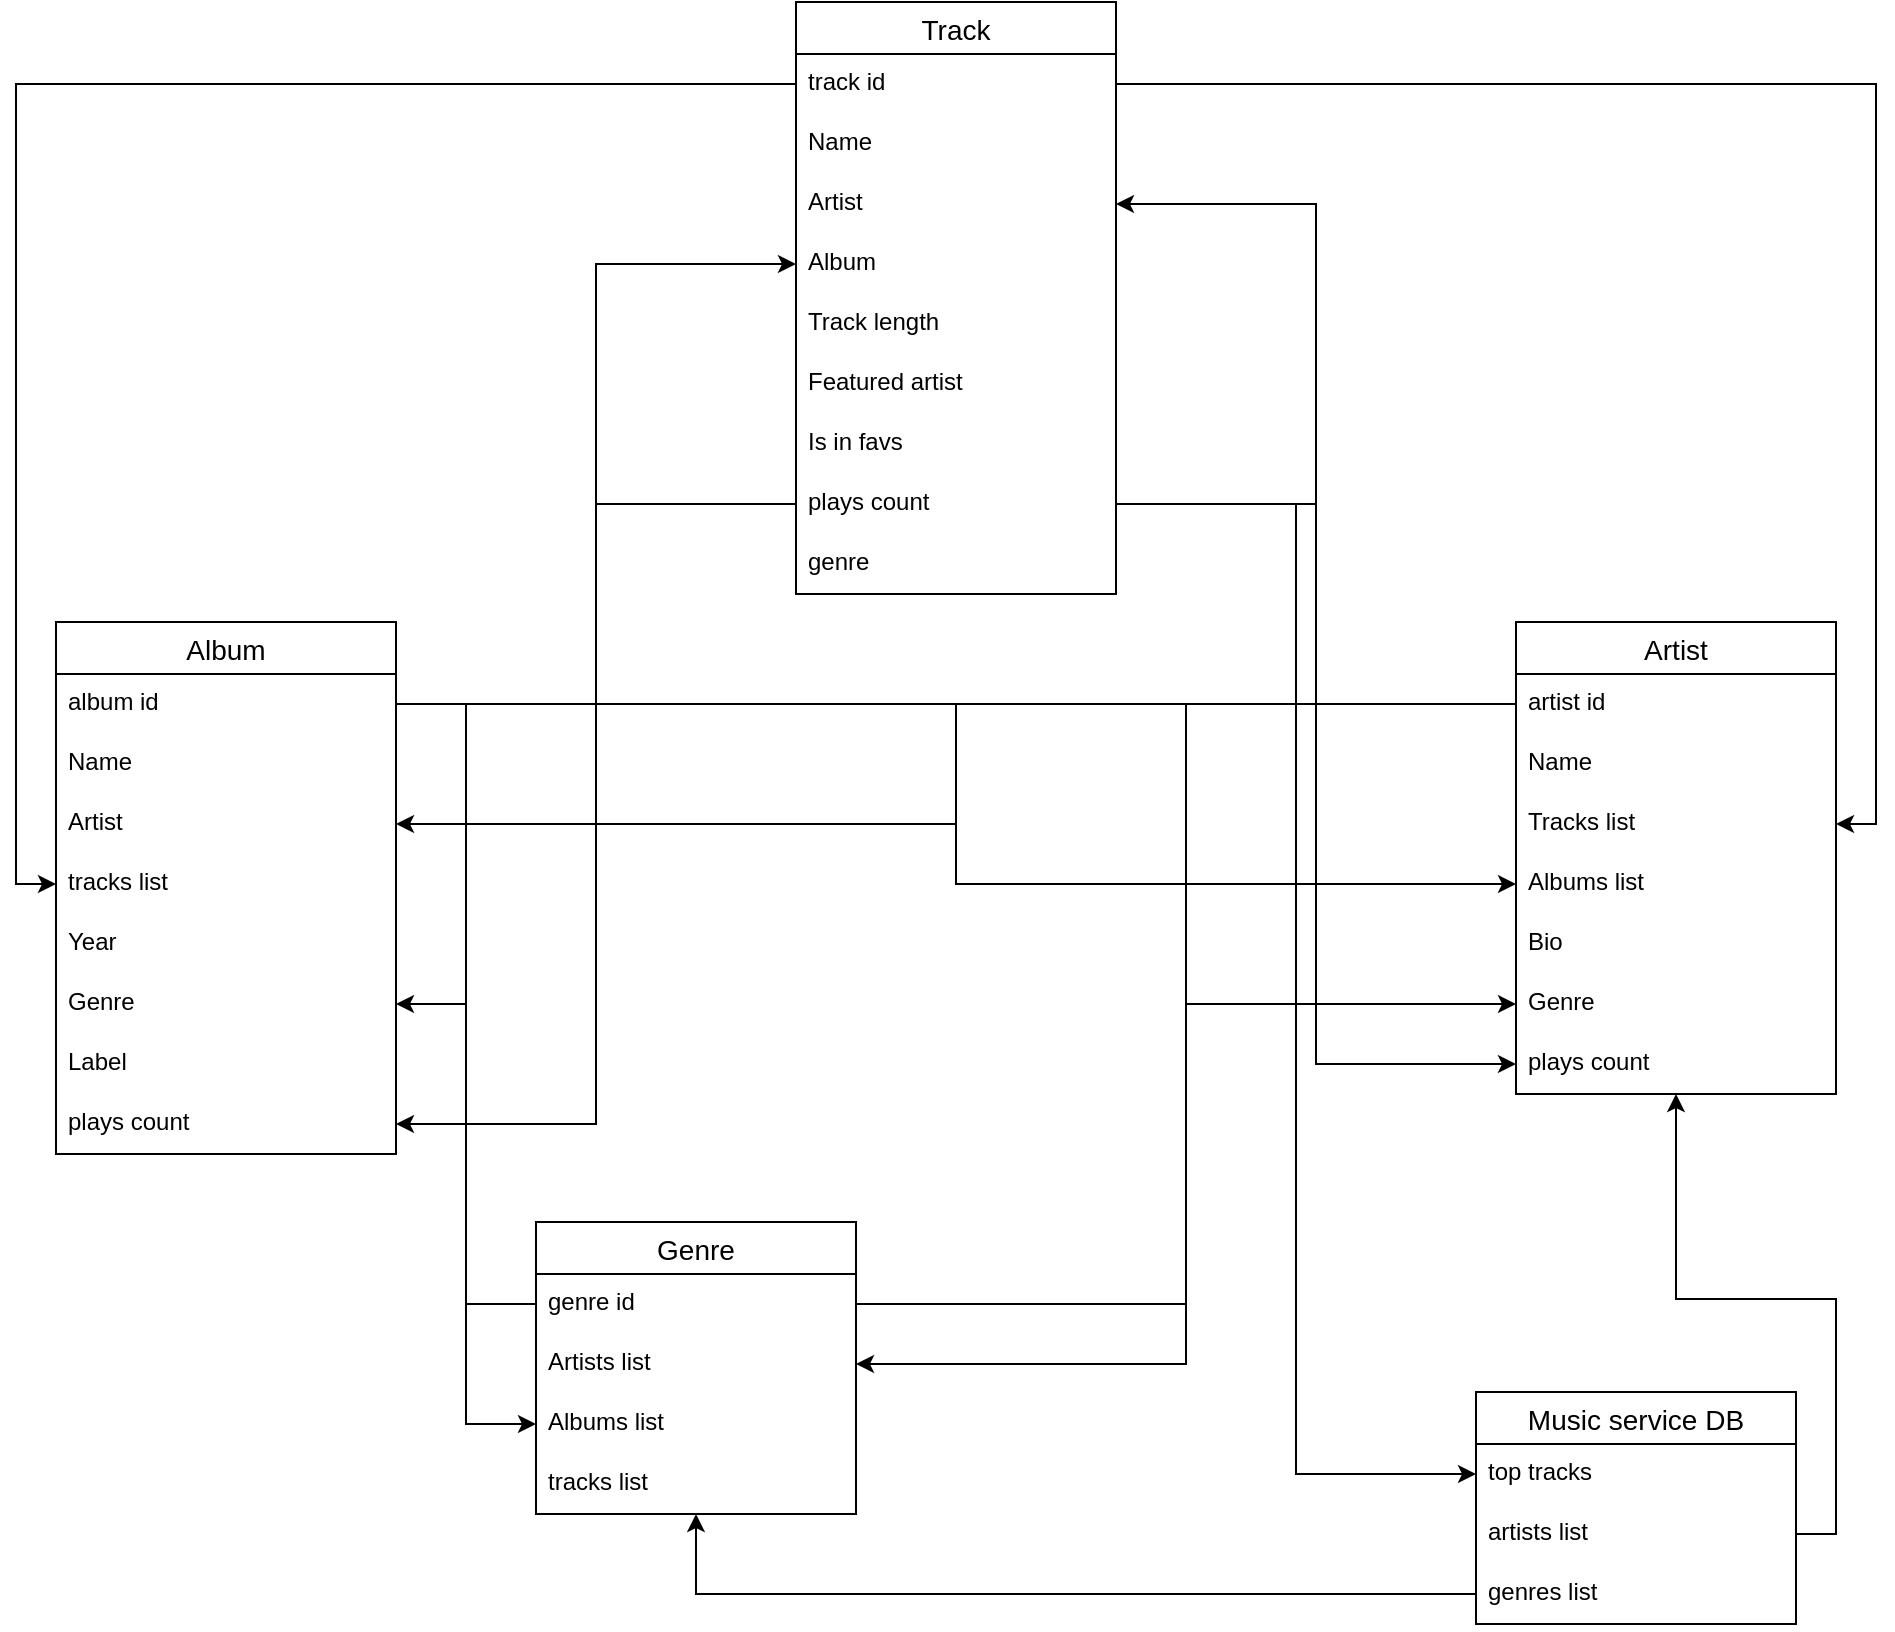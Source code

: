 <mxfile version="13.5.4" type="github"><diagram id="C5RBs43oDa-KdzZeNtuy" name="Page-1"><mxGraphModel dx="2187" dy="2000" grid="1" gridSize="10" guides="1" tooltips="1" connect="1" arrows="1" fold="1" page="1" pageScale="1" pageWidth="827" pageHeight="1169" math="0" shadow="0"><root><mxCell id="WIyWlLk6GJQsqaUBKTNV-0"/><mxCell id="WIyWlLk6GJQsqaUBKTNV-1" parent="WIyWlLk6GJQsqaUBKTNV-0"/><mxCell id="rs-KmSF6cvi5qmxFPcTw-33" style="edgeStyle=orthogonalEdgeStyle;rounded=0;orthogonalLoop=1;jettySize=auto;html=1;" edge="1" parent="WIyWlLk6GJQsqaUBKTNV-1" source="rs-KmSF6cvi5qmxFPcTw-29" target="rs-KmSF6cvi5qmxFPcTw-31"><mxGeometry relative="1" as="geometry"/></mxCell><mxCell id="rs-KmSF6cvi5qmxFPcTw-38" style="edgeStyle=orthogonalEdgeStyle;rounded=0;orthogonalLoop=1;jettySize=auto;html=1;entryX=0;entryY=0.5;entryDx=0;entryDy=0;" edge="1" parent="WIyWlLk6GJQsqaUBKTNV-1" source="rs-KmSF6cvi5qmxFPcTw-29" target="rs-KmSF6cvi5qmxFPcTw-35"><mxGeometry relative="1" as="geometry"/></mxCell><mxCell id="rs-KmSF6cvi5qmxFPcTw-39" style="edgeStyle=orthogonalEdgeStyle;rounded=0;orthogonalLoop=1;jettySize=auto;html=1;" edge="1" parent="WIyWlLk6GJQsqaUBKTNV-1" source="rs-KmSF6cvi5qmxFPcTw-29" target="rs-KmSF6cvi5qmxFPcTw-30"><mxGeometry relative="1" as="geometry"/></mxCell><mxCell id="rs-KmSF6cvi5qmxFPcTw-40" style="edgeStyle=orthogonalEdgeStyle;rounded=0;orthogonalLoop=1;jettySize=auto;html=1;" edge="1" parent="WIyWlLk6GJQsqaUBKTNV-1" source="rs-KmSF6cvi5qmxFPcTw-7" target="rs-KmSF6cvi5qmxFPcTw-4"><mxGeometry relative="1" as="geometry"/></mxCell><mxCell id="rs-KmSF6cvi5qmxFPcTw-41" style="edgeStyle=orthogonalEdgeStyle;rounded=0;orthogonalLoop=1;jettySize=auto;html=1;" edge="1" parent="WIyWlLk6GJQsqaUBKTNV-1" source="rs-KmSF6cvi5qmxFPcTw-18" target="rs-KmSF6cvi5qmxFPcTw-3"><mxGeometry relative="1" as="geometry"/></mxCell><mxCell id="rs-KmSF6cvi5qmxFPcTw-42" style="edgeStyle=orthogonalEdgeStyle;rounded=0;orthogonalLoop=1;jettySize=auto;html=1;" edge="1" parent="WIyWlLk6GJQsqaUBKTNV-1" source="rs-KmSF6cvi5qmxFPcTw-36" target="rs-KmSF6cvi5qmxFPcTw-17"><mxGeometry relative="1" as="geometry"/></mxCell><mxCell id="rs-KmSF6cvi5qmxFPcTw-43" style="edgeStyle=orthogonalEdgeStyle;rounded=0;orthogonalLoop=1;jettySize=auto;html=1;" edge="1" parent="WIyWlLk6GJQsqaUBKTNV-1" source="rs-KmSF6cvi5qmxFPcTw-37" target="rs-KmSF6cvi5qmxFPcTw-24"><mxGeometry relative="1" as="geometry"/></mxCell><mxCell id="rs-KmSF6cvi5qmxFPcTw-44" style="edgeStyle=orthogonalEdgeStyle;rounded=0;orthogonalLoop=1;jettySize=auto;html=1;" edge="1" parent="WIyWlLk6GJQsqaUBKTNV-1" source="rs-KmSF6cvi5qmxFPcTw-25" target="rs-KmSF6cvi5qmxFPcTw-15"><mxGeometry relative="1" as="geometry"/></mxCell><mxCell id="rs-KmSF6cvi5qmxFPcTw-45" style="edgeStyle=orthogonalEdgeStyle;rounded=0;orthogonalLoop=1;jettySize=auto;html=1;" edge="1" parent="WIyWlLk6GJQsqaUBKTNV-1" source="rs-KmSF6cvi5qmxFPcTw-25" target="rs-KmSF6cvi5qmxFPcTw-23"><mxGeometry relative="1" as="geometry"/></mxCell><mxCell id="rs-KmSF6cvi5qmxFPcTw-49" style="edgeStyle=orthogonalEdgeStyle;rounded=0;orthogonalLoop=1;jettySize=auto;html=1;entryX=1;entryY=0.5;entryDx=0;entryDy=0;" edge="1" parent="WIyWlLk6GJQsqaUBKTNV-1" source="rs-KmSF6cvi5qmxFPcTw-1" target="rs-KmSF6cvi5qmxFPcTw-20"><mxGeometry relative="1" as="geometry"/></mxCell><mxCell id="rs-KmSF6cvi5qmxFPcTw-50" style="edgeStyle=orthogonalEdgeStyle;rounded=0;orthogonalLoop=1;jettySize=auto;html=1;" edge="1" parent="WIyWlLk6GJQsqaUBKTNV-1" source="rs-KmSF6cvi5qmxFPcTw-7" target="rs-KmSF6cvi5qmxFPcTw-21"><mxGeometry relative="1" as="geometry"/></mxCell><mxCell id="rs-KmSF6cvi5qmxFPcTw-52" style="edgeStyle=orthogonalEdgeStyle;rounded=0;orthogonalLoop=1;jettySize=auto;html=1;entryX=0;entryY=0.5;entryDx=0;entryDy=0;" edge="1" parent="WIyWlLk6GJQsqaUBKTNV-1" source="rs-KmSF6cvi5qmxFPcTw-1" target="rs-KmSF6cvi5qmxFPcTw-11"><mxGeometry relative="1" as="geometry"/></mxCell><mxCell id="rs-KmSF6cvi5qmxFPcTw-54" style="edgeStyle=orthogonalEdgeStyle;rounded=0;orthogonalLoop=1;jettySize=auto;html=1;" edge="1" parent="WIyWlLk6GJQsqaUBKTNV-1" source="rs-KmSF6cvi5qmxFPcTw-18" target="rs-KmSF6cvi5qmxFPcTw-9"><mxGeometry relative="1" as="geometry"/></mxCell><mxCell id="rs-KmSF6cvi5qmxFPcTw-55" style="edgeStyle=orthogonalEdgeStyle;rounded=0;orthogonalLoop=1;jettySize=auto;html=1;" edge="1" parent="WIyWlLk6GJQsqaUBKTNV-1" source="rs-KmSF6cvi5qmxFPcTw-18" target="rs-KmSF6cvi5qmxFPcTw-26"><mxGeometry relative="1" as="geometry"/></mxCell><mxCell id="rs-KmSF6cvi5qmxFPcTw-56" style="edgeStyle=orthogonalEdgeStyle;rounded=0;orthogonalLoop=1;jettySize=auto;html=1;" edge="1" parent="WIyWlLk6GJQsqaUBKTNV-1" source="rs-KmSF6cvi5qmxFPcTw-7" target="rs-KmSF6cvi5qmxFPcTw-27"><mxGeometry relative="1" as="geometry"/></mxCell><mxCell id="rs-KmSF6cvi5qmxFPcTw-24" value="Genre" style="swimlane;fontStyle=0;childLayout=stackLayout;horizontal=1;startSize=26;horizontalStack=0;resizeParent=1;resizeParentMax=0;resizeLast=0;collapsible=1;marginBottom=0;align=center;fontSize=14;" vertex="1" parent="WIyWlLk6GJQsqaUBKTNV-1"><mxGeometry x="-10" y="500" width="160" height="146" as="geometry"/></mxCell><mxCell id="rs-KmSF6cvi5qmxFPcTw-25" value="genre id" style="text;strokeColor=none;fillColor=none;spacingLeft=4;spacingRight=4;overflow=hidden;rotatable=0;points=[[0,0.5],[1,0.5]];portConstraint=eastwest;fontSize=12;" vertex="1" parent="rs-KmSF6cvi5qmxFPcTw-24"><mxGeometry y="26" width="160" height="30" as="geometry"/></mxCell><mxCell id="rs-KmSF6cvi5qmxFPcTw-26" value="Artists list" style="text;strokeColor=none;fillColor=none;spacingLeft=4;spacingRight=4;overflow=hidden;rotatable=0;points=[[0,0.5],[1,0.5]];portConstraint=eastwest;fontSize=12;" vertex="1" parent="rs-KmSF6cvi5qmxFPcTw-24"><mxGeometry y="56" width="160" height="30" as="geometry"/></mxCell><mxCell id="rs-KmSF6cvi5qmxFPcTw-27" value="Albums list" style="text;strokeColor=none;fillColor=none;spacingLeft=4;spacingRight=4;overflow=hidden;rotatable=0;points=[[0,0.5],[1,0.5]];portConstraint=eastwest;fontSize=12;" vertex="1" parent="rs-KmSF6cvi5qmxFPcTw-24"><mxGeometry y="86" width="160" height="30" as="geometry"/></mxCell><mxCell id="rs-KmSF6cvi5qmxFPcTw-28" value="tracks list" style="text;strokeColor=none;fillColor=none;spacingLeft=4;spacingRight=4;overflow=hidden;rotatable=0;points=[[0,0.5],[1,0.5]];portConstraint=eastwest;fontSize=12;" vertex="1" parent="rs-KmSF6cvi5qmxFPcTw-24"><mxGeometry y="116" width="160" height="30" as="geometry"/></mxCell><mxCell id="rs-KmSF6cvi5qmxFPcTw-6" value="Album" style="swimlane;fontStyle=0;childLayout=stackLayout;horizontal=1;startSize=26;horizontalStack=0;resizeParent=1;resizeParentMax=0;resizeLast=0;collapsible=1;marginBottom=0;align=center;fontSize=14;" vertex="1" parent="WIyWlLk6GJQsqaUBKTNV-1"><mxGeometry x="-250" y="200" width="170" height="266" as="geometry"/></mxCell><mxCell id="rs-KmSF6cvi5qmxFPcTw-7" value="album id" style="text;strokeColor=none;fillColor=none;spacingLeft=4;spacingRight=4;overflow=hidden;rotatable=0;points=[[0,0.5],[1,0.5]];portConstraint=eastwest;fontSize=12;" vertex="1" parent="rs-KmSF6cvi5qmxFPcTw-6"><mxGeometry y="26" width="170" height="30" as="geometry"/></mxCell><mxCell id="rs-KmSF6cvi5qmxFPcTw-8" value="Name" style="text;strokeColor=none;fillColor=none;spacingLeft=4;spacingRight=4;overflow=hidden;rotatable=0;points=[[0,0.5],[1,0.5]];portConstraint=eastwest;fontSize=12;" vertex="1" parent="rs-KmSF6cvi5qmxFPcTw-6"><mxGeometry y="56" width="170" height="30" as="geometry"/></mxCell><mxCell id="rs-KmSF6cvi5qmxFPcTw-9" value="Artist" style="text;strokeColor=none;fillColor=none;spacingLeft=4;spacingRight=4;overflow=hidden;rotatable=0;points=[[0,0.5],[1,0.5]];portConstraint=eastwest;fontSize=12;" vertex="1" parent="rs-KmSF6cvi5qmxFPcTw-6"><mxGeometry y="86" width="170" height="30" as="geometry"/></mxCell><mxCell id="rs-KmSF6cvi5qmxFPcTw-11" value="tracks list&#xA;" style="text;strokeColor=none;fillColor=none;spacingLeft=4;spacingRight=4;overflow=hidden;rotatable=0;points=[[0,0.5],[1,0.5]];portConstraint=eastwest;fontSize=12;" vertex="1" parent="rs-KmSF6cvi5qmxFPcTw-6"><mxGeometry y="116" width="170" height="30" as="geometry"/></mxCell><mxCell id="rs-KmSF6cvi5qmxFPcTw-12" value="Year" style="text;strokeColor=none;fillColor=none;spacingLeft=4;spacingRight=4;overflow=hidden;rotatable=0;points=[[0,0.5],[1,0.5]];portConstraint=eastwest;fontSize=12;" vertex="1" parent="rs-KmSF6cvi5qmxFPcTw-6"><mxGeometry y="146" width="170" height="30" as="geometry"/></mxCell><mxCell id="rs-KmSF6cvi5qmxFPcTw-15" value="Genre" style="text;strokeColor=none;fillColor=none;spacingLeft=4;spacingRight=4;overflow=hidden;rotatable=0;points=[[0,0.5],[1,0.5]];portConstraint=eastwest;fontSize=12;" vertex="1" parent="rs-KmSF6cvi5qmxFPcTw-6"><mxGeometry y="176" width="170" height="30" as="geometry"/></mxCell><mxCell id="rs-KmSF6cvi5qmxFPcTw-16" value="Label" style="text;strokeColor=none;fillColor=none;spacingLeft=4;spacingRight=4;overflow=hidden;rotatable=0;points=[[0,0.5],[1,0.5]];portConstraint=eastwest;fontSize=12;" vertex="1" parent="rs-KmSF6cvi5qmxFPcTw-6"><mxGeometry y="206" width="170" height="30" as="geometry"/></mxCell><mxCell id="rs-KmSF6cvi5qmxFPcTw-30" value="plays count" style="text;strokeColor=none;fillColor=none;spacingLeft=4;spacingRight=4;overflow=hidden;rotatable=0;points=[[0,0.5],[1,0.5]];portConstraint=eastwest;fontSize=12;" vertex="1" parent="rs-KmSF6cvi5qmxFPcTw-6"><mxGeometry y="236" width="170" height="30" as="geometry"/></mxCell><mxCell id="rs-KmSF6cvi5qmxFPcTw-0" value="Track" style="swimlane;fontStyle=0;childLayout=stackLayout;horizontal=1;startSize=26;horizontalStack=0;resizeParent=1;resizeParentMax=0;resizeLast=0;collapsible=1;marginBottom=0;align=center;fontSize=14;" vertex="1" parent="WIyWlLk6GJQsqaUBKTNV-1"><mxGeometry x="120" y="-110" width="160" height="296" as="geometry"/></mxCell><mxCell id="rs-KmSF6cvi5qmxFPcTw-1" value="track id" style="text;strokeColor=none;fillColor=none;spacingLeft=4;spacingRight=4;overflow=hidden;rotatable=0;points=[[0,0.5],[1,0.5]];portConstraint=eastwest;fontSize=12;" vertex="1" parent="rs-KmSF6cvi5qmxFPcTw-0"><mxGeometry y="26" width="160" height="30" as="geometry"/></mxCell><mxCell id="rs-KmSF6cvi5qmxFPcTw-2" value="Name" style="text;strokeColor=none;fillColor=none;spacingLeft=4;spacingRight=4;overflow=hidden;rotatable=0;points=[[0,0.5],[1,0.5]];portConstraint=eastwest;fontSize=12;" vertex="1" parent="rs-KmSF6cvi5qmxFPcTw-0"><mxGeometry y="56" width="160" height="30" as="geometry"/></mxCell><mxCell id="rs-KmSF6cvi5qmxFPcTw-3" value="Artist" style="text;strokeColor=none;fillColor=none;spacingLeft=4;spacingRight=4;overflow=hidden;rotatable=0;points=[[0,0.5],[1,0.5]];portConstraint=eastwest;fontSize=12;" vertex="1" parent="rs-KmSF6cvi5qmxFPcTw-0"><mxGeometry y="86" width="160" height="30" as="geometry"/></mxCell><mxCell id="rs-KmSF6cvi5qmxFPcTw-4" value="Album" style="text;strokeColor=none;fillColor=none;spacingLeft=4;spacingRight=4;overflow=hidden;rotatable=0;points=[[0,0.5],[1,0.5]];portConstraint=eastwest;fontSize=12;" vertex="1" parent="rs-KmSF6cvi5qmxFPcTw-0"><mxGeometry y="116" width="160" height="30" as="geometry"/></mxCell><mxCell id="rs-KmSF6cvi5qmxFPcTw-5" value="Track length" style="text;strokeColor=none;fillColor=none;spacingLeft=4;spacingRight=4;overflow=hidden;rotatable=0;points=[[0,0.5],[1,0.5]];portConstraint=eastwest;fontSize=12;" vertex="1" parent="rs-KmSF6cvi5qmxFPcTw-0"><mxGeometry y="146" width="160" height="30" as="geometry"/></mxCell><mxCell id="rs-KmSF6cvi5qmxFPcTw-13" value="Featured artist" style="text;strokeColor=none;fillColor=none;spacingLeft=4;spacingRight=4;overflow=hidden;rotatable=0;points=[[0,0.5],[1,0.5]];portConstraint=eastwest;fontSize=12;" vertex="1" parent="rs-KmSF6cvi5qmxFPcTw-0"><mxGeometry y="176" width="160" height="30" as="geometry"/></mxCell><mxCell id="rs-KmSF6cvi5qmxFPcTw-14" value="Is in favs" style="text;strokeColor=none;fillColor=none;spacingLeft=4;spacingRight=4;overflow=hidden;rotatable=0;points=[[0,0.5],[1,0.5]];portConstraint=eastwest;fontSize=12;" vertex="1" parent="rs-KmSF6cvi5qmxFPcTw-0"><mxGeometry y="206" width="160" height="30" as="geometry"/></mxCell><mxCell id="rs-KmSF6cvi5qmxFPcTw-29" value="plays count" style="text;strokeColor=none;fillColor=none;spacingLeft=4;spacingRight=4;overflow=hidden;rotatable=0;points=[[0,0.5],[1,0.5]];portConstraint=eastwest;fontSize=12;" vertex="1" parent="rs-KmSF6cvi5qmxFPcTw-0"><mxGeometry y="236" width="160" height="30" as="geometry"/></mxCell><mxCell id="rs-KmSF6cvi5qmxFPcTw-53" value="genre" style="text;strokeColor=none;fillColor=none;spacingLeft=4;spacingRight=4;overflow=hidden;rotatable=0;points=[[0,0.5],[1,0.5]];portConstraint=eastwest;fontSize=12;" vertex="1" parent="rs-KmSF6cvi5qmxFPcTw-0"><mxGeometry y="266" width="160" height="30" as="geometry"/></mxCell><mxCell id="rs-KmSF6cvi5qmxFPcTw-34" value="Music service DB" style="swimlane;fontStyle=0;childLayout=stackLayout;horizontal=1;startSize=26;horizontalStack=0;resizeParent=1;resizeParentMax=0;resizeLast=0;collapsible=1;marginBottom=0;align=center;fontSize=14;" vertex="1" parent="WIyWlLk6GJQsqaUBKTNV-1"><mxGeometry x="460" y="585" width="160" height="116" as="geometry"/></mxCell><mxCell id="rs-KmSF6cvi5qmxFPcTw-35" value="top tracks" style="text;strokeColor=none;fillColor=none;spacingLeft=4;spacingRight=4;overflow=hidden;rotatable=0;points=[[0,0.5],[1,0.5]];portConstraint=eastwest;fontSize=12;" vertex="1" parent="rs-KmSF6cvi5qmxFPcTw-34"><mxGeometry y="26" width="160" height="30" as="geometry"/></mxCell><mxCell id="rs-KmSF6cvi5qmxFPcTw-36" value="artists list" style="text;strokeColor=none;fillColor=none;spacingLeft=4;spacingRight=4;overflow=hidden;rotatable=0;points=[[0,0.5],[1,0.5]];portConstraint=eastwest;fontSize=12;" vertex="1" parent="rs-KmSF6cvi5qmxFPcTw-34"><mxGeometry y="56" width="160" height="30" as="geometry"/></mxCell><mxCell id="rs-KmSF6cvi5qmxFPcTw-37" value="genres list" style="text;strokeColor=none;fillColor=none;spacingLeft=4;spacingRight=4;overflow=hidden;rotatable=0;points=[[0,0.5],[1,0.5]];portConstraint=eastwest;fontSize=12;" vertex="1" parent="rs-KmSF6cvi5qmxFPcTw-34"><mxGeometry y="86" width="160" height="30" as="geometry"/></mxCell><mxCell id="rs-KmSF6cvi5qmxFPcTw-17" value="Artist" style="swimlane;fontStyle=0;childLayout=stackLayout;horizontal=1;startSize=26;horizontalStack=0;resizeParent=1;resizeParentMax=0;resizeLast=0;collapsible=1;marginBottom=0;align=center;fontSize=14;" vertex="1" parent="WIyWlLk6GJQsqaUBKTNV-1"><mxGeometry x="480" y="200" width="160" height="236" as="geometry"/></mxCell><mxCell id="rs-KmSF6cvi5qmxFPcTw-18" value="artist id" style="text;strokeColor=none;fillColor=none;spacingLeft=4;spacingRight=4;overflow=hidden;rotatable=0;points=[[0,0.5],[1,0.5]];portConstraint=eastwest;fontSize=12;" vertex="1" parent="rs-KmSF6cvi5qmxFPcTw-17"><mxGeometry y="26" width="160" height="30" as="geometry"/></mxCell><mxCell id="rs-KmSF6cvi5qmxFPcTw-19" value="Name" style="text;strokeColor=none;fillColor=none;spacingLeft=4;spacingRight=4;overflow=hidden;rotatable=0;points=[[0,0.5],[1,0.5]];portConstraint=eastwest;fontSize=12;" vertex="1" parent="rs-KmSF6cvi5qmxFPcTw-17"><mxGeometry y="56" width="160" height="30" as="geometry"/></mxCell><mxCell id="rs-KmSF6cvi5qmxFPcTw-20" value="Tracks list" style="text;strokeColor=none;fillColor=none;spacingLeft=4;spacingRight=4;overflow=hidden;rotatable=0;points=[[0,0.5],[1,0.5]];portConstraint=eastwest;fontSize=12;" vertex="1" parent="rs-KmSF6cvi5qmxFPcTw-17"><mxGeometry y="86" width="160" height="30" as="geometry"/></mxCell><mxCell id="rs-KmSF6cvi5qmxFPcTw-21" value="Albums list" style="text;strokeColor=none;fillColor=none;spacingLeft=4;spacingRight=4;overflow=hidden;rotatable=0;points=[[0,0.5],[1,0.5]];portConstraint=eastwest;fontSize=12;" vertex="1" parent="rs-KmSF6cvi5qmxFPcTw-17"><mxGeometry y="116" width="160" height="30" as="geometry"/></mxCell><mxCell id="rs-KmSF6cvi5qmxFPcTw-22" value="Bio" style="text;strokeColor=none;fillColor=none;spacingLeft=4;spacingRight=4;overflow=hidden;rotatable=0;points=[[0,0.5],[1,0.5]];portConstraint=eastwest;fontSize=12;" vertex="1" parent="rs-KmSF6cvi5qmxFPcTw-17"><mxGeometry y="146" width="160" height="30" as="geometry"/></mxCell><mxCell id="rs-KmSF6cvi5qmxFPcTw-23" value="Genre" style="text;strokeColor=none;fillColor=none;spacingLeft=4;spacingRight=4;overflow=hidden;rotatable=0;points=[[0,0.5],[1,0.5]];portConstraint=eastwest;fontSize=12;" vertex="1" parent="rs-KmSF6cvi5qmxFPcTw-17"><mxGeometry y="176" width="160" height="30" as="geometry"/></mxCell><mxCell id="rs-KmSF6cvi5qmxFPcTw-31" value="plays count" style="text;strokeColor=none;fillColor=none;spacingLeft=4;spacingRight=4;overflow=hidden;rotatable=0;points=[[0,0.5],[1,0.5]];portConstraint=eastwest;fontSize=12;" vertex="1" parent="rs-KmSF6cvi5qmxFPcTw-17"><mxGeometry y="206" width="160" height="30" as="geometry"/></mxCell></root></mxGraphModel></diagram></mxfile>